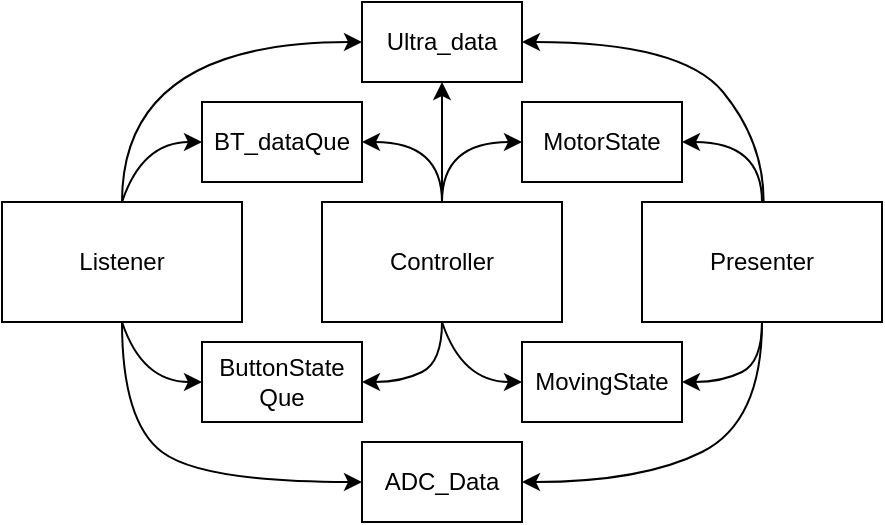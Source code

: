 <mxfile version="24.3.1" type="github">
  <diagram name="페이지-1" id="1pTZhh7NUvPuZdWy0irR">
    <mxGraphModel dx="641" dy="627" grid="1" gridSize="10" guides="1" tooltips="1" connect="1" arrows="1" fold="1" page="1" pageScale="1" pageWidth="827" pageHeight="1169" math="0" shadow="0">
      <root>
        <mxCell id="0" />
        <mxCell id="1" parent="0" />
        <mxCell id="0VRn3cXzFNUisg21oGIT-1" value="Listener" style="rounded=0;whiteSpace=wrap;html=1;" vertex="1" parent="1">
          <mxGeometry x="160" y="170" width="120" height="60" as="geometry" />
        </mxCell>
        <mxCell id="0VRn3cXzFNUisg21oGIT-2" value="Controller" style="rounded=0;whiteSpace=wrap;html=1;" vertex="1" parent="1">
          <mxGeometry x="320" y="170" width="120" height="60" as="geometry" />
        </mxCell>
        <mxCell id="0VRn3cXzFNUisg21oGIT-3" value="Presenter" style="rounded=0;whiteSpace=wrap;html=1;" vertex="1" parent="1">
          <mxGeometry x="480" y="170" width="120" height="60" as="geometry" />
        </mxCell>
        <mxCell id="0VRn3cXzFNUisg21oGIT-4" value="Ultra_data" style="rounded=0;whiteSpace=wrap;html=1;" vertex="1" parent="1">
          <mxGeometry x="340" y="70" width="80" height="40" as="geometry" />
        </mxCell>
        <mxCell id="0VRn3cXzFNUisg21oGIT-5" value="BT_dataQue" style="rounded=0;whiteSpace=wrap;html=1;" vertex="1" parent="1">
          <mxGeometry x="260" y="120" width="80" height="40" as="geometry" />
        </mxCell>
        <mxCell id="0VRn3cXzFNUisg21oGIT-6" value="ButtonState&lt;div&gt;Que&lt;/div&gt;" style="rounded=0;whiteSpace=wrap;html=1;" vertex="1" parent="1">
          <mxGeometry x="260" y="240" width="80" height="40" as="geometry" />
        </mxCell>
        <mxCell id="0VRn3cXzFNUisg21oGIT-7" value="ADC_Data" style="rounded=0;whiteSpace=wrap;html=1;" vertex="1" parent="1">
          <mxGeometry x="340" y="290" width="80" height="40" as="geometry" />
        </mxCell>
        <mxCell id="0VRn3cXzFNUisg21oGIT-8" value="MotorState" style="rounded=0;whiteSpace=wrap;html=1;" vertex="1" parent="1">
          <mxGeometry x="420" y="120" width="80" height="40" as="geometry" />
        </mxCell>
        <mxCell id="0VRn3cXzFNUisg21oGIT-10" value="MovingState" style="rounded=0;whiteSpace=wrap;html=1;" vertex="1" parent="1">
          <mxGeometry x="420" y="240" width="80" height="40" as="geometry" />
        </mxCell>
        <mxCell id="0VRn3cXzFNUisg21oGIT-12" value="" style="curved=1;endArrow=classic;html=1;rounded=0;exitX=0.5;exitY=0;exitDx=0;exitDy=0;" edge="1" parent="1" source="0VRn3cXzFNUisg21oGIT-1">
          <mxGeometry width="50" height="50" relative="1" as="geometry">
            <mxPoint x="210" y="190" as="sourcePoint" />
            <mxPoint x="260" y="140" as="targetPoint" />
            <Array as="points">
              <mxPoint x="230" y="140" />
            </Array>
          </mxGeometry>
        </mxCell>
        <mxCell id="0VRn3cXzFNUisg21oGIT-15" value="" style="curved=1;endArrow=classic;html=1;rounded=0;exitX=0.5;exitY=0;exitDx=0;exitDy=0;entryX=1;entryY=0.5;entryDx=0;entryDy=0;" edge="1" parent="1" source="0VRn3cXzFNUisg21oGIT-2" target="0VRn3cXzFNUisg21oGIT-5">
          <mxGeometry width="50" height="50" relative="1" as="geometry">
            <mxPoint x="200" y="140" as="sourcePoint" />
            <mxPoint x="170" y="90" as="targetPoint" />
            <Array as="points">
              <mxPoint x="380" y="140" />
            </Array>
          </mxGeometry>
        </mxCell>
        <mxCell id="0VRn3cXzFNUisg21oGIT-16" value="" style="curved=1;endArrow=classic;html=1;rounded=0;exitX=0.5;exitY=0;exitDx=0;exitDy=0;" edge="1" parent="1" source="0VRn3cXzFNUisg21oGIT-2">
          <mxGeometry width="50" height="50" relative="1" as="geometry">
            <mxPoint x="380" y="170" as="sourcePoint" />
            <mxPoint x="420" y="140" as="targetPoint" />
            <Array as="points">
              <mxPoint x="380" y="140" />
            </Array>
          </mxGeometry>
        </mxCell>
        <mxCell id="0VRn3cXzFNUisg21oGIT-17" value="" style="curved=1;endArrow=classic;html=1;rounded=0;exitX=0.5;exitY=0;exitDx=0;exitDy=0;entryX=1;entryY=0.5;entryDx=0;entryDy=0;" edge="1" parent="1" source="0VRn3cXzFNUisg21oGIT-3">
          <mxGeometry width="50" height="50" relative="1" as="geometry">
            <mxPoint x="540" y="170" as="sourcePoint" />
            <mxPoint x="500" y="140" as="targetPoint" />
            <Array as="points">
              <mxPoint x="540" y="140" />
            </Array>
          </mxGeometry>
        </mxCell>
        <mxCell id="0VRn3cXzFNUisg21oGIT-18" value="" style="curved=1;endArrow=classic;html=1;rounded=0;exitX=0.5;exitY=0;exitDx=0;exitDy=0;entryX=0;entryY=0.5;entryDx=0;entryDy=0;" edge="1" parent="1" source="0VRn3cXzFNUisg21oGIT-1" target="0VRn3cXzFNUisg21oGIT-4">
          <mxGeometry width="50" height="50" relative="1" as="geometry">
            <mxPoint x="210" y="150" as="sourcePoint" />
            <mxPoint x="260" y="90" as="targetPoint" />
            <Array as="points">
              <mxPoint x="220" y="90" />
            </Array>
          </mxGeometry>
        </mxCell>
        <mxCell id="0VRn3cXzFNUisg21oGIT-19" value="" style="endArrow=classic;html=1;rounded=0;entryX=0.5;entryY=1;entryDx=0;entryDy=0;exitX=0.5;exitY=0;exitDx=0;exitDy=0;" edge="1" parent="1" source="0VRn3cXzFNUisg21oGIT-2" target="0VRn3cXzFNUisg21oGIT-4">
          <mxGeometry width="50" height="50" relative="1" as="geometry">
            <mxPoint x="360" y="240" as="sourcePoint" />
            <mxPoint x="410" y="190" as="targetPoint" />
          </mxGeometry>
        </mxCell>
        <mxCell id="0VRn3cXzFNUisg21oGIT-20" value="" style="curved=1;endArrow=classic;html=1;rounded=0;exitX=0.5;exitY=1;exitDx=0;exitDy=0;entryX=0;entryY=0.5;entryDx=0;entryDy=0;" edge="1" parent="1" source="0VRn3cXzFNUisg21oGIT-1" target="0VRn3cXzFNUisg21oGIT-7">
          <mxGeometry width="50" height="50" relative="1" as="geometry">
            <mxPoint x="220.12" y="240" as="sourcePoint" />
            <mxPoint x="328" y="320.94" as="targetPoint" />
            <Array as="points">
              <mxPoint x="220" y="280" />
              <mxPoint x="260" y="310" />
            </Array>
          </mxGeometry>
        </mxCell>
        <mxCell id="0VRn3cXzFNUisg21oGIT-21" value="" style="curved=1;endArrow=classic;html=1;rounded=0;exitX=0.5;exitY=1;exitDx=0;exitDy=0;entryX=0;entryY=0.5;entryDx=0;entryDy=0;" edge="1" parent="1" source="0VRn3cXzFNUisg21oGIT-1" target="0VRn3cXzFNUisg21oGIT-6">
          <mxGeometry width="50" height="50" relative="1" as="geometry">
            <mxPoint x="270" y="240" as="sourcePoint" />
            <mxPoint x="320" y="190" as="targetPoint" />
            <Array as="points">
              <mxPoint x="230" y="260" />
            </Array>
          </mxGeometry>
        </mxCell>
        <mxCell id="0VRn3cXzFNUisg21oGIT-24" value="" style="curved=1;endArrow=classic;html=1;rounded=0;exitX=0.5;exitY=1;exitDx=0;exitDy=0;entryX=0;entryY=0.5;entryDx=0;entryDy=0;" edge="1" parent="1">
          <mxGeometry width="50" height="50" relative="1" as="geometry">
            <mxPoint x="380" y="230" as="sourcePoint" />
            <mxPoint x="420" y="260" as="targetPoint" />
            <Array as="points">
              <mxPoint x="390" y="260" />
            </Array>
          </mxGeometry>
        </mxCell>
        <mxCell id="0VRn3cXzFNUisg21oGIT-25" value="" style="curved=1;endArrow=classic;html=1;rounded=0;entryX=1;entryY=0.5;entryDx=0;entryDy=0;" edge="1" parent="1" target="0VRn3cXzFNUisg21oGIT-6">
          <mxGeometry width="50" height="50" relative="1" as="geometry">
            <mxPoint x="380" y="230" as="sourcePoint" />
            <mxPoint x="370" y="270" as="targetPoint" />
            <Array as="points">
              <mxPoint x="380" y="250" />
              <mxPoint x="360" y="260" />
            </Array>
          </mxGeometry>
        </mxCell>
        <mxCell id="0VRn3cXzFNUisg21oGIT-26" value="" style="curved=1;endArrow=classic;html=1;rounded=0;entryX=1;entryY=0.5;entryDx=0;entryDy=0;" edge="1" parent="1">
          <mxGeometry width="50" height="50" relative="1" as="geometry">
            <mxPoint x="540" y="230" as="sourcePoint" />
            <mxPoint x="500" y="260" as="targetPoint" />
            <Array as="points">
              <mxPoint x="540" y="250" />
              <mxPoint x="520" y="260" />
            </Array>
          </mxGeometry>
        </mxCell>
        <mxCell id="0VRn3cXzFNUisg21oGIT-27" value="" style="curved=1;endArrow=classic;html=1;rounded=0;entryX=1;entryY=0.5;entryDx=0;entryDy=0;" edge="1" parent="1" target="0VRn3cXzFNUisg21oGIT-4">
          <mxGeometry width="50" height="50" relative="1" as="geometry">
            <mxPoint x="540.8" y="170" as="sourcePoint" />
            <mxPoint x="380" y="170" as="targetPoint" />
            <Array as="points">
              <mxPoint x="541" y="140" />
              <mxPoint x="500" y="90" />
            </Array>
          </mxGeometry>
        </mxCell>
        <mxCell id="0VRn3cXzFNUisg21oGIT-28" value="" style="curved=1;endArrow=classic;html=1;rounded=0;entryX=1;entryY=0.5;entryDx=0;entryDy=0;" edge="1" parent="1" target="0VRn3cXzFNUisg21oGIT-7">
          <mxGeometry width="50" height="50" relative="1" as="geometry">
            <mxPoint x="540" y="230" as="sourcePoint" />
            <mxPoint x="400" y="130" as="targetPoint" />
            <Array as="points">
              <mxPoint x="540" y="280" />
              <mxPoint x="480" y="310" />
            </Array>
          </mxGeometry>
        </mxCell>
      </root>
    </mxGraphModel>
  </diagram>
</mxfile>
